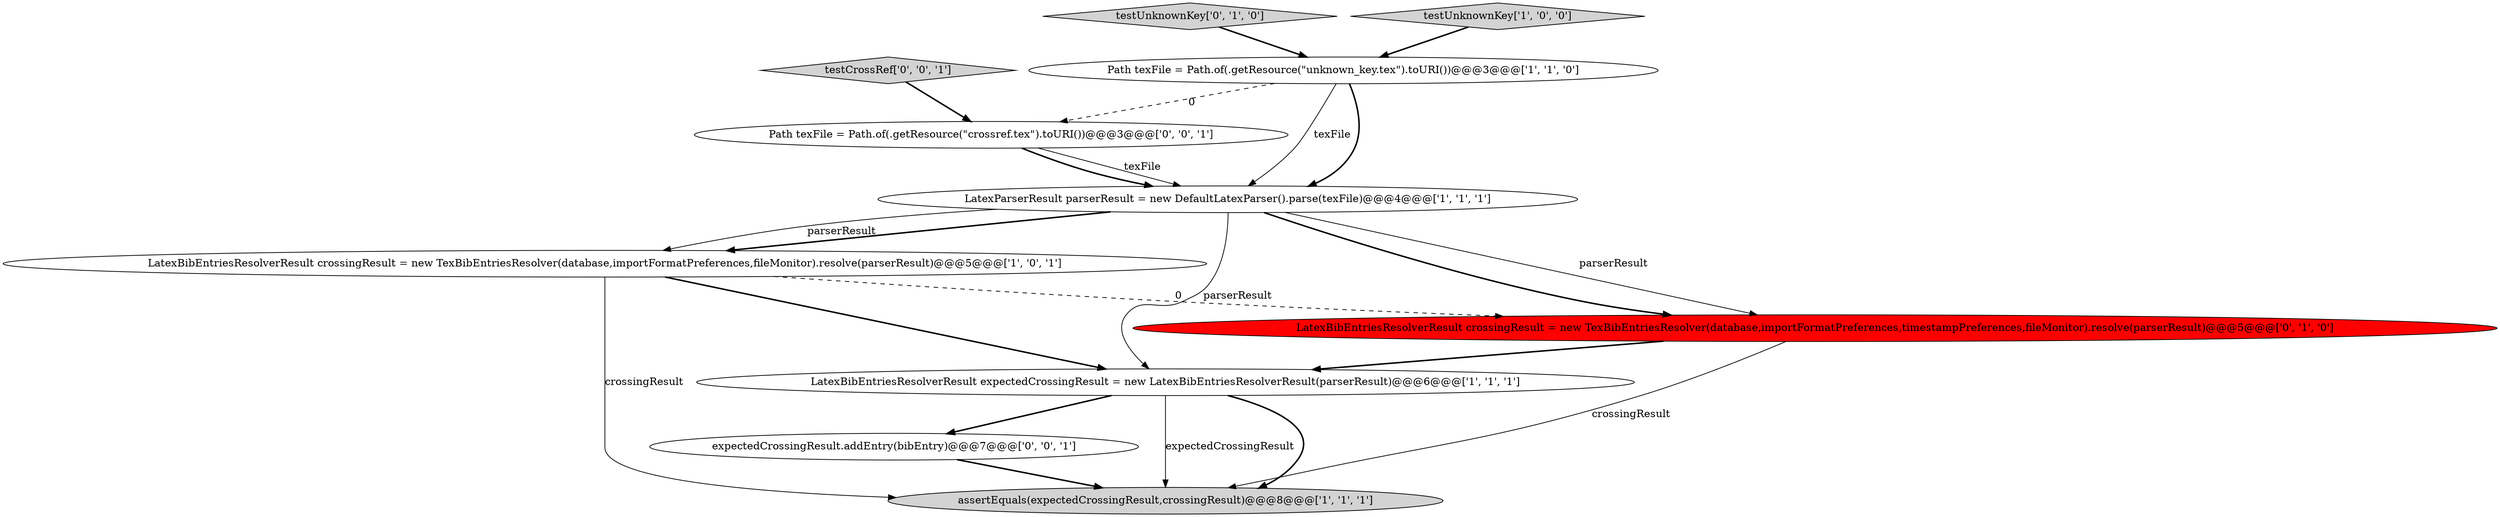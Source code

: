 digraph {
0 [style = filled, label = "LatexBibEntriesResolverResult expectedCrossingResult = new LatexBibEntriesResolverResult(parserResult)@@@6@@@['1', '1', '1']", fillcolor = white, shape = ellipse image = "AAA0AAABBB1BBB"];
9 [style = filled, label = "Path texFile = Path.of(.getResource(\"crossref.tex\").toURI())@@@3@@@['0', '0', '1']", fillcolor = white, shape = ellipse image = "AAA0AAABBB3BBB"];
10 [style = filled, label = "expectedCrossingResult.addEntry(bibEntry)@@@7@@@['0', '0', '1']", fillcolor = white, shape = ellipse image = "AAA0AAABBB3BBB"];
7 [style = filled, label = "LatexBibEntriesResolverResult crossingResult = new TexBibEntriesResolver(database,importFormatPreferences,timestampPreferences,fileMonitor).resolve(parserResult)@@@5@@@['0', '1', '0']", fillcolor = red, shape = ellipse image = "AAA1AAABBB2BBB"];
6 [style = filled, label = "testUnknownKey['0', '1', '0']", fillcolor = lightgray, shape = diamond image = "AAA0AAABBB2BBB"];
8 [style = filled, label = "testCrossRef['0', '0', '1']", fillcolor = lightgray, shape = diamond image = "AAA0AAABBB3BBB"];
5 [style = filled, label = "LatexBibEntriesResolverResult crossingResult = new TexBibEntriesResolver(database,importFormatPreferences,fileMonitor).resolve(parserResult)@@@5@@@['1', '0', '1']", fillcolor = white, shape = ellipse image = "AAA0AAABBB1BBB"];
4 [style = filled, label = "assertEquals(expectedCrossingResult,crossingResult)@@@8@@@['1', '1', '1']", fillcolor = lightgray, shape = ellipse image = "AAA0AAABBB1BBB"];
1 [style = filled, label = "LatexParserResult parserResult = new DefaultLatexParser().parse(texFile)@@@4@@@['1', '1', '1']", fillcolor = white, shape = ellipse image = "AAA0AAABBB1BBB"];
3 [style = filled, label = "Path texFile = Path.of(.getResource(\"unknown_key.tex\").toURI())@@@3@@@['1', '1', '0']", fillcolor = white, shape = ellipse image = "AAA0AAABBB1BBB"];
2 [style = filled, label = "testUnknownKey['1', '0', '0']", fillcolor = lightgray, shape = diamond image = "AAA0AAABBB1BBB"];
1->5 [style = bold, label=""];
6->3 [style = bold, label=""];
3->1 [style = bold, label=""];
2->3 [style = bold, label=""];
5->4 [style = solid, label="crossingResult"];
7->0 [style = bold, label=""];
1->0 [style = solid, label="parserResult"];
1->7 [style = bold, label=""];
1->5 [style = solid, label="parserResult"];
9->1 [style = solid, label="texFile"];
0->10 [style = bold, label=""];
5->0 [style = bold, label=""];
0->4 [style = solid, label="expectedCrossingResult"];
1->7 [style = solid, label="parserResult"];
0->4 [style = bold, label=""];
3->9 [style = dashed, label="0"];
8->9 [style = bold, label=""];
10->4 [style = bold, label=""];
3->1 [style = solid, label="texFile"];
5->7 [style = dashed, label="0"];
9->1 [style = bold, label=""];
7->4 [style = solid, label="crossingResult"];
}
